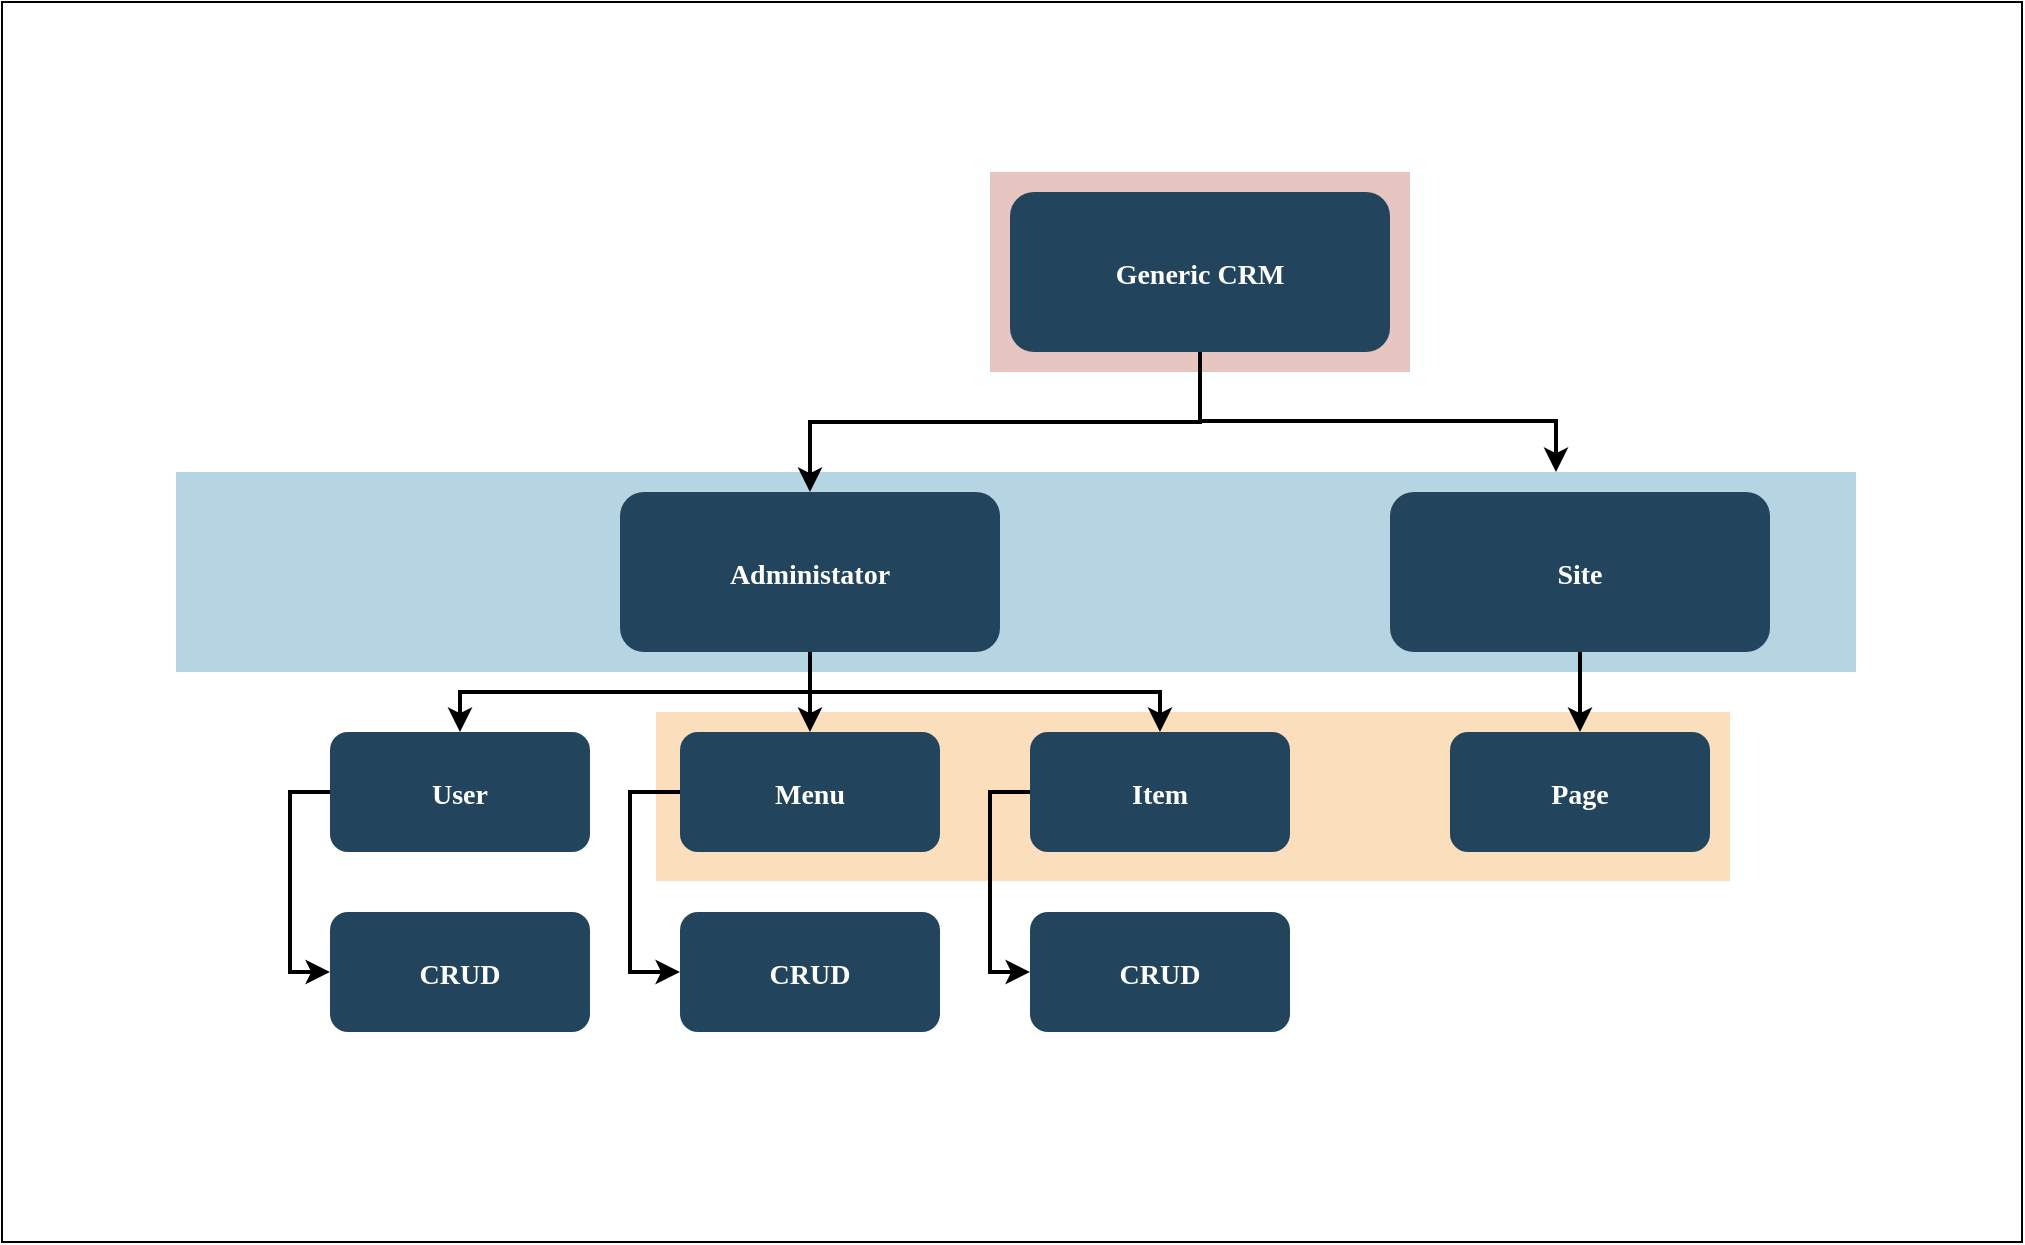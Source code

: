 <mxfile version="17.2.4" type="device"><diagram name="Page-1" id="2c0d36ab-eaac-3732-788b-9136903baeff"><mxGraphModel dx="1102" dy="597" grid="1" gridSize="10" guides="1" tooltips="1" connect="1" arrows="1" fold="1" page="1" pageScale="1.5" pageWidth="1169" pageHeight="827" background="none" math="0" shadow="0"><root><mxCell id="0"/><mxCell id="1" parent="0"/><mxCell id="8eox3ncgqJNHCoOivNfB-126" value="" style="rounded=0;whiteSpace=wrap;html=1;hachureGap=4;pointerEvents=0;" parent="1" vertex="1"><mxGeometry x="370" y="320" width="1010" height="620" as="geometry"/></mxCell><mxCell id="123" value="" style="fillColor=#AE4132;strokeColor=none;opacity=30;" parent="1" vertex="1"><mxGeometry x="864" y="405" width="210" height="100.0" as="geometry"/></mxCell><mxCell id="122" value="" style="fillColor=#10739E;strokeColor=none;opacity=30;" parent="1" vertex="1"><mxGeometry x="457" y="555" width="840" height="100" as="geometry"/></mxCell><mxCell id="120" value="" style="fillColor=#F2931E;strokeColor=none;opacity=30;" parent="1" vertex="1"><mxGeometry x="697" y="675" width="537" height="84.5" as="geometry"/></mxCell><mxCell id="2" value="Generic CRM" style="rounded=1;fillColor=#23445D;gradientColor=none;strokeColor=none;fontColor=#FFFFFF;fontStyle=1;fontFamily=Tahoma;fontSize=14" parent="1" vertex="1"><mxGeometry x="874" y="415" width="190" height="80" as="geometry"/></mxCell><mxCell id="9" value="" style="edgeStyle=elbowEdgeStyle;elbow=vertical;strokeWidth=2;rounded=0" parent="1" source="2" target="122" edge="1"><mxGeometry x="454" y="445" width="100" height="100" as="geometry"><mxPoint x="454" y="545" as="sourcePoint"/><mxPoint x="1574" y="565" as="targetPoint"/><Array as="points"><mxPoint x="1147" y="529.5"/><mxPoint x="1157" y="529.5"/></Array></mxGeometry></mxCell><mxCell id="10" value="Site" style="rounded=1;fillColor=#23445D;gradientColor=none;strokeColor=none;fontColor=#FFFFFF;fontStyle=1;fontFamily=Tahoma;fontSize=14" parent="1" vertex="1"><mxGeometry x="1064" y="565" width="190" height="80" as="geometry"/></mxCell><mxCell id="12" value="Administator" style="rounded=1;fillColor=#23445D;gradientColor=none;strokeColor=none;fontColor=#FFFFFF;fontStyle=1;fontFamily=Tahoma;fontSize=14" parent="1" vertex="1"><mxGeometry x="679.0" y="565" width="190" height="80" as="geometry"/></mxCell><mxCell id="25" value="User" style="rounded=1;fillColor=#23445D;gradientColor=none;strokeColor=none;fontColor=#FFFFFF;fontStyle=1;fontFamily=Tahoma;fontSize=14" parent="1" vertex="1"><mxGeometry x="534" y="685" width="130" height="60" as="geometry"/></mxCell><mxCell id="26" value="CRUD" style="rounded=1;fillColor=#23445D;gradientColor=none;strokeColor=none;fontColor=#FFFFFF;fontStyle=1;fontFamily=Tahoma;fontSize=14" parent="1" vertex="1"><mxGeometry x="534" y="775" width="130" height="60" as="geometry"/></mxCell><mxCell id="29" value="Menu" style="rounded=1;fillColor=#23445D;gradientColor=none;strokeColor=none;fontColor=#FFFFFF;fontStyle=1;fontFamily=Tahoma;fontSize=14" parent="1" vertex="1"><mxGeometry x="709" y="685" width="130" height="60" as="geometry"/></mxCell><mxCell id="30" value="CRUD" style="rounded=1;fillColor=#23445D;gradientColor=none;strokeColor=none;fontColor=#FFFFFF;fontStyle=1;fontFamily=Tahoma;fontSize=14" parent="1" vertex="1"><mxGeometry x="709" y="775" width="130" height="60" as="geometry"/></mxCell><mxCell id="33" value="Item" style="rounded=1;fillColor=#23445D;gradientColor=none;strokeColor=none;fontColor=#FFFFFF;fontStyle=1;fontFamily=Tahoma;fontSize=14" parent="1" vertex="1"><mxGeometry x="884" y="685" width="130" height="60" as="geometry"/></mxCell><mxCell id="34" value="CRUD" style="rounded=1;fillColor=#23445D;gradientColor=none;strokeColor=none;fontColor=#FFFFFF;fontStyle=1;fontFamily=Tahoma;fontSize=14" parent="1" vertex="1"><mxGeometry x="884" y="775" width="130" height="60" as="geometry"/></mxCell><mxCell id="41" value="Page" style="rounded=1;fillColor=#23445D;gradientColor=none;strokeColor=none;fontColor=#FFFFFF;fontStyle=1;fontFamily=Tahoma;fontSize=14" parent="1" vertex="1"><mxGeometry x="1094" y="685" width="130" height="60" as="geometry"/></mxCell><mxCell id="59" value="" style="edgeStyle=elbowEdgeStyle;elbow=vertical;strokeWidth=2;rounded=0" parent="1" source="2" target="12" edge="1"><mxGeometry x="464" y="455" width="100" height="100" as="geometry"><mxPoint x="979.0" y="505" as="sourcePoint"/><mxPoint x="1584.0" y="575" as="targetPoint"/></mxGeometry></mxCell><mxCell id="70" value="" style="edgeStyle=elbowEdgeStyle;elbow=horizontal;strokeWidth=2;rounded=0" parent="1" source="25" target="26" edge="1"><mxGeometry x="94" y="365" width="100" height="100" as="geometry"><mxPoint x="94" y="465" as="sourcePoint"/><mxPoint x="194" y="365" as="targetPoint"/><Array as="points"><mxPoint x="514" y="765"/></Array></mxGeometry></mxCell><mxCell id="73" value="" style="edgeStyle=elbowEdgeStyle;elbow=horizontal;strokeWidth=2;rounded=0" parent="1" source="29" target="30" edge="1"><mxGeometry x="94" y="365" width="100" height="100" as="geometry"><mxPoint x="94" y="465" as="sourcePoint"/><mxPoint x="194" y="365" as="targetPoint"/><Array as="points"><mxPoint x="684" y="765"/></Array></mxGeometry></mxCell><mxCell id="76" value="" style="edgeStyle=elbowEdgeStyle;elbow=horizontal;strokeWidth=2;rounded=0" parent="1" source="33" target="34" edge="1"><mxGeometry x="94" y="365" width="100" height="100" as="geometry"><mxPoint x="94" y="465" as="sourcePoint"/><mxPoint x="194" y="365" as="targetPoint"/><Array as="points"><mxPoint x="864" y="765"/></Array></mxGeometry></mxCell><mxCell id="100" value="" style="edgeStyle=elbowEdgeStyle;elbow=vertical;strokeWidth=2;rounded=0" parent="1" source="12" target="25" edge="1"><mxGeometry x="94" y="365" width="100" height="100" as="geometry"><mxPoint x="94" y="465" as="sourcePoint"/><mxPoint x="194" y="365" as="targetPoint"/></mxGeometry></mxCell><mxCell id="101" value="" style="edgeStyle=elbowEdgeStyle;elbow=vertical;strokeWidth=2;rounded=0" parent="1" source="12" target="29" edge="1"><mxGeometry x="94" y="365" width="100" height="100" as="geometry"><mxPoint x="94" y="465" as="sourcePoint"/><mxPoint x="194" y="365" as="targetPoint"/></mxGeometry></mxCell><mxCell id="102" value="" style="edgeStyle=elbowEdgeStyle;elbow=vertical;strokeWidth=2;rounded=0" parent="1" source="12" target="33" edge="1"><mxGeometry x="94" y="365" width="100" height="100" as="geometry"><mxPoint x="94" y="465" as="sourcePoint"/><mxPoint x="194" y="365" as="targetPoint"/></mxGeometry></mxCell><mxCell id="103" value="" style="edgeStyle=elbowEdgeStyle;elbow=vertical;strokeWidth=2;rounded=0" parent="1" source="10" target="41" edge="1"><mxGeometry x="94" y="365" width="100" height="100" as="geometry"><mxPoint x="94" y="465" as="sourcePoint"/><mxPoint x="194" y="365" as="targetPoint"/></mxGeometry></mxCell></root></mxGraphModel></diagram></mxfile>